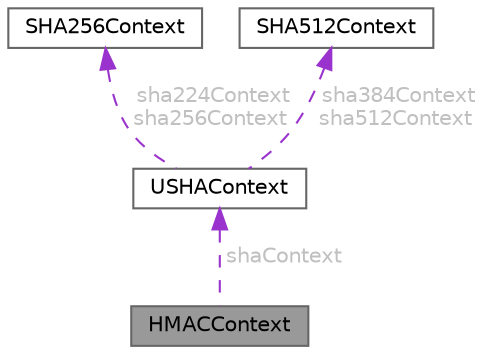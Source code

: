 digraph "HMACContext"
{
 // LATEX_PDF_SIZE
  bgcolor="transparent";
  edge [fontname=Helvetica,fontsize=10,labelfontname=Helvetica,labelfontsize=10];
  node [fontname=Helvetica,fontsize=10,shape=box,height=0.2,width=0.4];
  Node1 [id="Node000001",label="HMACContext",height=0.2,width=0.4,color="gray40", fillcolor="grey60", style="filled", fontcolor="black",tooltip=" "];
  Node2 -> Node1 [id="edge1_Node000001_Node000002",dir="back",color="darkorchid3",style="dashed",tooltip=" ",label=" shaContext",fontcolor="grey" ];
  Node2 [id="Node000002",label="USHAContext",height=0.2,width=0.4,color="gray40", fillcolor="white", style="filled",URL="$d8/de4/structUSHAContext.html",tooltip=" "];
  Node3 -> Node2 [id="edge2_Node000002_Node000003",dir="back",color="darkorchid3",style="dashed",tooltip=" ",label=" sha224Context\nsha256Context",fontcolor="grey" ];
  Node3 [id="Node000003",label="SHA256Context",height=0.2,width=0.4,color="gray40", fillcolor="white", style="filled",URL="$dc/d5e/structSHA256Context.html",tooltip=" "];
  Node4 -> Node2 [id="edge3_Node000002_Node000004",dir="back",color="darkorchid3",style="dashed",tooltip=" ",label=" sha384Context\nsha512Context",fontcolor="grey" ];
  Node4 [id="Node000004",label="SHA512Context",height=0.2,width=0.4,color="gray40", fillcolor="white", style="filled",URL="$da/d24/structSHA512Context.html",tooltip=" "];
}
